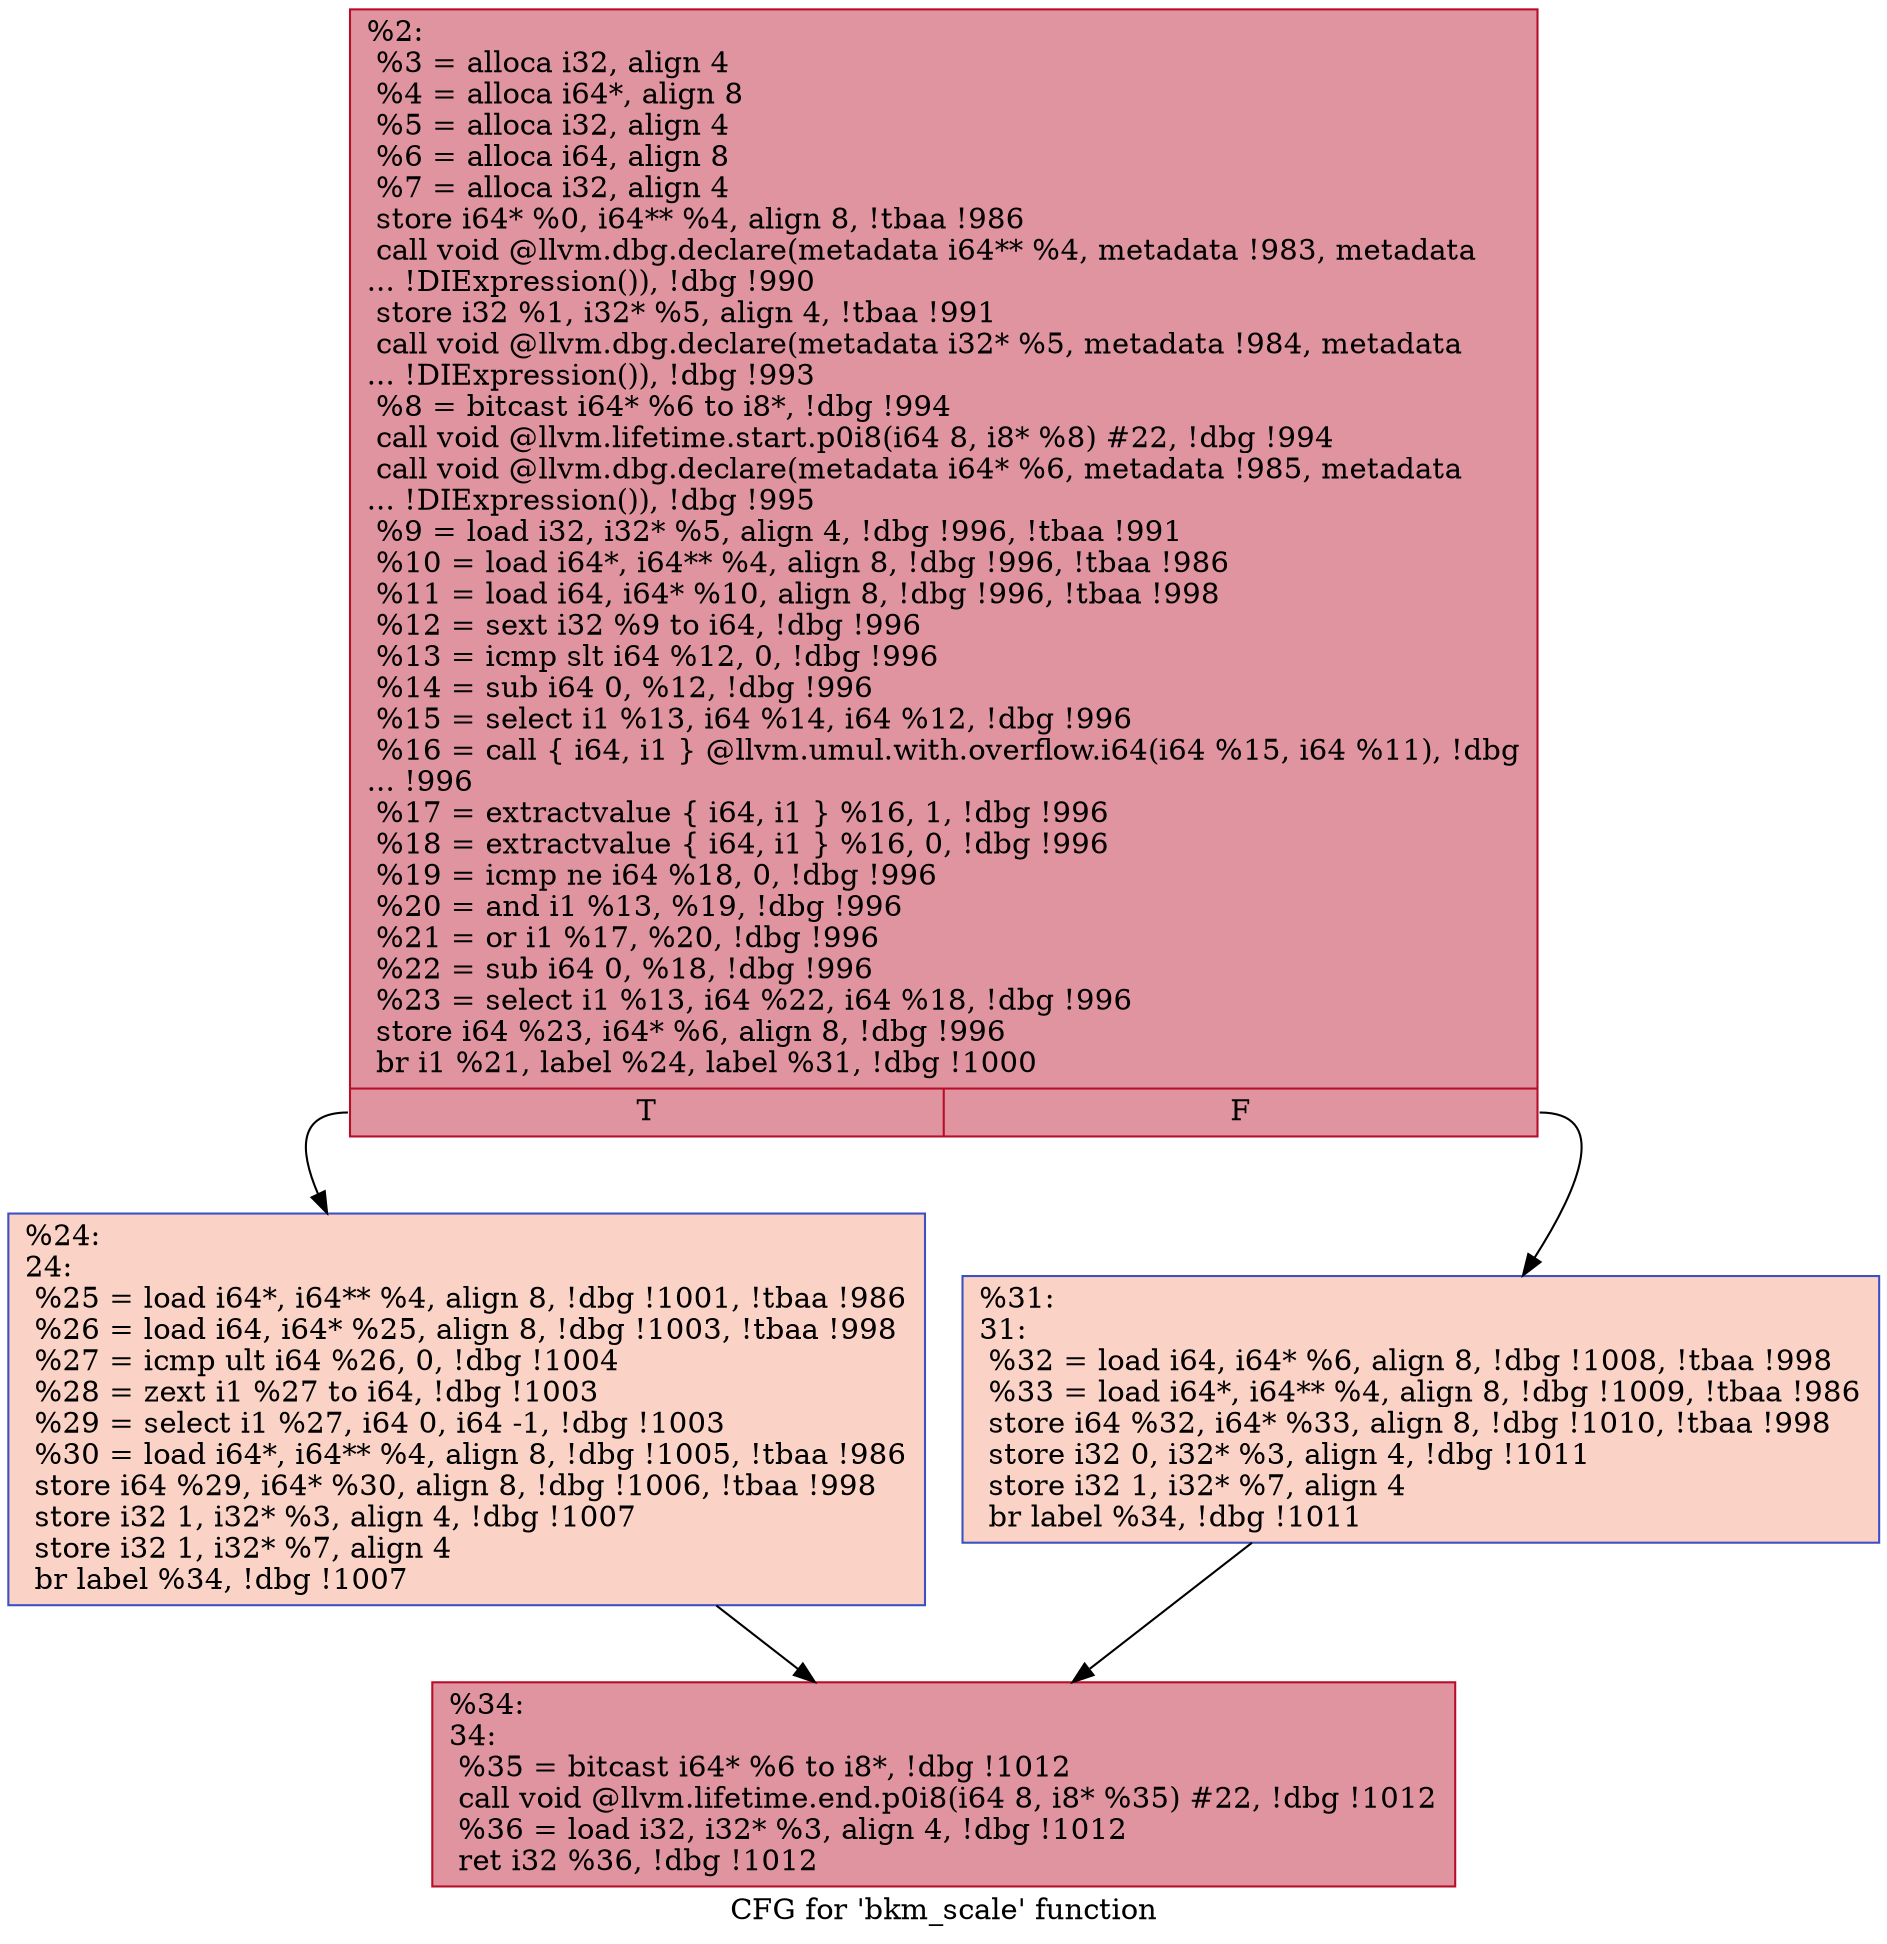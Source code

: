digraph "CFG for 'bkm_scale' function" {
	label="CFG for 'bkm_scale' function";

	Node0x2611450 [shape=record,color="#b70d28ff", style=filled, fillcolor="#b70d2870",label="{%2:\l  %3 = alloca i32, align 4\l  %4 = alloca i64*, align 8\l  %5 = alloca i32, align 4\l  %6 = alloca i64, align 8\l  %7 = alloca i32, align 4\l  store i64* %0, i64** %4, align 8, !tbaa !986\l  call void @llvm.dbg.declare(metadata i64** %4, metadata !983, metadata\l... !DIExpression()), !dbg !990\l  store i32 %1, i32* %5, align 4, !tbaa !991\l  call void @llvm.dbg.declare(metadata i32* %5, metadata !984, metadata\l... !DIExpression()), !dbg !993\l  %8 = bitcast i64* %6 to i8*, !dbg !994\l  call void @llvm.lifetime.start.p0i8(i64 8, i8* %8) #22, !dbg !994\l  call void @llvm.dbg.declare(metadata i64* %6, metadata !985, metadata\l... !DIExpression()), !dbg !995\l  %9 = load i32, i32* %5, align 4, !dbg !996, !tbaa !991\l  %10 = load i64*, i64** %4, align 8, !dbg !996, !tbaa !986\l  %11 = load i64, i64* %10, align 8, !dbg !996, !tbaa !998\l  %12 = sext i32 %9 to i64, !dbg !996\l  %13 = icmp slt i64 %12, 0, !dbg !996\l  %14 = sub i64 0, %12, !dbg !996\l  %15 = select i1 %13, i64 %14, i64 %12, !dbg !996\l  %16 = call \{ i64, i1 \} @llvm.umul.with.overflow.i64(i64 %15, i64 %11), !dbg\l... !996\l  %17 = extractvalue \{ i64, i1 \} %16, 1, !dbg !996\l  %18 = extractvalue \{ i64, i1 \} %16, 0, !dbg !996\l  %19 = icmp ne i64 %18, 0, !dbg !996\l  %20 = and i1 %13, %19, !dbg !996\l  %21 = or i1 %17, %20, !dbg !996\l  %22 = sub i64 0, %18, !dbg !996\l  %23 = select i1 %13, i64 %22, i64 %18, !dbg !996\l  store i64 %23, i64* %6, align 8, !dbg !996\l  br i1 %21, label %24, label %31, !dbg !1000\l|{<s0>T|<s1>F}}"];
	Node0x2611450:s0 -> Node0x26114d0;
	Node0x2611450:s1 -> Node0x2611520;
	Node0x26114d0 [shape=record,color="#3d50c3ff", style=filled, fillcolor="#f59c7d70",label="{%24:\l24:                                               \l  %25 = load i64*, i64** %4, align 8, !dbg !1001, !tbaa !986\l  %26 = load i64, i64* %25, align 8, !dbg !1003, !tbaa !998\l  %27 = icmp ult i64 %26, 0, !dbg !1004\l  %28 = zext i1 %27 to i64, !dbg !1003\l  %29 = select i1 %27, i64 0, i64 -1, !dbg !1003\l  %30 = load i64*, i64** %4, align 8, !dbg !1005, !tbaa !986\l  store i64 %29, i64* %30, align 8, !dbg !1006, !tbaa !998\l  store i32 1, i32* %3, align 4, !dbg !1007\l  store i32 1, i32* %7, align 4\l  br label %34, !dbg !1007\l}"];
	Node0x26114d0 -> Node0x2611570;
	Node0x2611520 [shape=record,color="#3d50c3ff", style=filled, fillcolor="#f59c7d70",label="{%31:\l31:                                               \l  %32 = load i64, i64* %6, align 8, !dbg !1008, !tbaa !998\l  %33 = load i64*, i64** %4, align 8, !dbg !1009, !tbaa !986\l  store i64 %32, i64* %33, align 8, !dbg !1010, !tbaa !998\l  store i32 0, i32* %3, align 4, !dbg !1011\l  store i32 1, i32* %7, align 4\l  br label %34, !dbg !1011\l}"];
	Node0x2611520 -> Node0x2611570;
	Node0x2611570 [shape=record,color="#b70d28ff", style=filled, fillcolor="#b70d2870",label="{%34:\l34:                                               \l  %35 = bitcast i64* %6 to i8*, !dbg !1012\l  call void @llvm.lifetime.end.p0i8(i64 8, i8* %35) #22, !dbg !1012\l  %36 = load i32, i32* %3, align 4, !dbg !1012\l  ret i32 %36, !dbg !1012\l}"];
}

